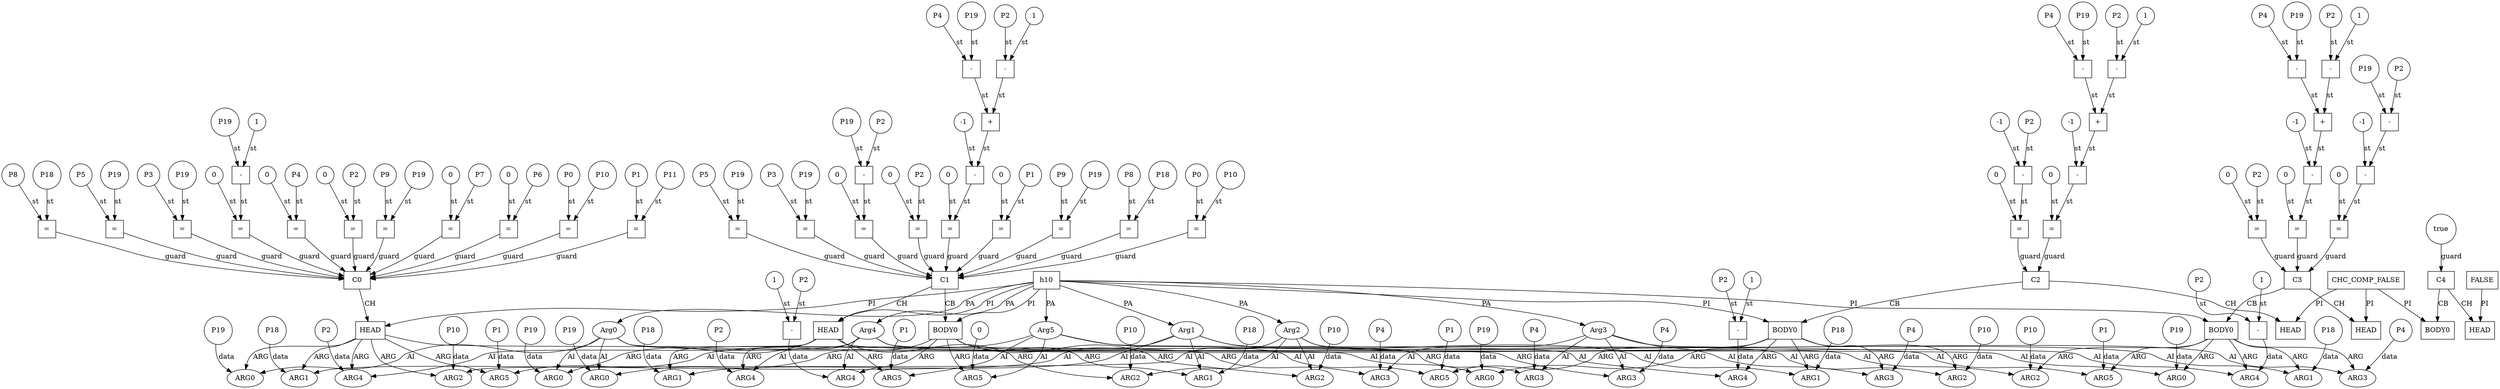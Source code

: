 // Horn Graph
digraph {
	"predicate_0" [label="h10"  nodeName="predicate_0" class=predicateName GNNNodeID=0 shape="box"]
	"predicateArgument_0" [label="Arg0"  nodeName="predicateArgument_0" class=predicateArgument GNNNodeID=1 shape="ellipse"]
		"predicate_0" -> "predicateArgument_0" [ label="PA"]
	"predicateArgument_1" [label="Arg1"  nodeName="predicateArgument_1" class=predicateArgument GNNNodeID=2 shape="ellipse"]
		"predicate_0" -> "predicateArgument_1" [ label="PA"]
	"predicateArgument_2" [label="Arg2"  nodeName="predicateArgument_2" class=predicateArgument GNNNodeID=3 shape="ellipse"]
		"predicate_0" -> "predicateArgument_2" [ label="PA"]
	"predicateArgument_3" [label="Arg3"  nodeName="predicateArgument_3" class=predicateArgument GNNNodeID=4 shape="ellipse"]
		"predicate_0" -> "predicateArgument_3" [ label="PA"]
	"predicateArgument_4" [label="Arg4"  nodeName="predicateArgument_4" class=predicateArgument GNNNodeID=5 shape="ellipse"]
		"predicate_0" -> "predicateArgument_4" [ label="PA"]
	"predicateArgument_5" [label="Arg5"  nodeName="predicateArgument_5" class=predicateArgument GNNNodeID=6 shape="ellipse"]
		"predicate_0" -> "predicateArgument_5" [ label="PA"]
	"predicate_1" [label="CHC_COMP_FALSE"  nodeName="predicate_1" class=predicateName GNNNodeID=7 shape="box"]
	"predicate_2" [label="FALSE"  nodeName="predicate_2" class=predicateName GNNNodeID=8 shape="box"]
	"clause_0" [label="C0"  nodeName="clause_0" class=clause GNNNodeID=9 shape="box"]
	">=_10" [label="="  nodeName=">=_10" class=operator GNNNodeID=10 shape="square"]
		">=_10" -> "clause_0" [ label="guard"]
	"0_11" [label="0"  nodeName="0_11" class=constant GNNNodeID=11 shape="circle"]
		"0_11" -> ">=_10" [ label="st"]
	"-_12" [label="-"  nodeName="-_12" class=operator GNNNodeID=12 shape="square"]
		"-_12" -> ">=_10" [ label="st"]
	"P19_13" [label="P19"  nodeName="P19_13" class=symbolicConstant GNNNodeID=13 shape="circle"]
		"P19_13" -> "-_12" [ label="st"]
	"1_14" [label="1"  nodeName="1_14" class=constant GNNNodeID=14 shape="circle"]
		"1_14" -> "-_12" [ label="st"]
	"=_15" [label="="  nodeName="=_15" class=operator GNNNodeID=15 shape="square"]
		"=_15" -> "clause_0" [ label="guard"]
	"0_16" [label="0"  nodeName="0_16" class=constant GNNNodeID=16 shape="circle"]
		"0_16" -> "=_15" [ label="st"]
	"P4_17" [label="P4"  nodeName="P4_17" class=symbolicConstant GNNNodeID=17 shape="circle"]
		"P4_17" -> "=_15" [ label="st"]
	"=_18" [label="="  nodeName="=_18" class=operator GNNNodeID=18 shape="square"]
		"=_18" -> "clause_0" [ label="guard"]
	"0_19" [label="0"  nodeName="0_19" class=constant GNNNodeID=19 shape="circle"]
		"0_19" -> "=_18" [ label="st"]
	"P2_20" [label="P2"  nodeName="P2_20" class=symbolicConstant GNNNodeID=20 shape="circle"]
		"P2_20" -> "=_18" [ label="st"]
	"=_21" [label="="  nodeName="=_21" class=operator GNNNodeID=21 shape="square"]
		"=_21" -> "clause_0" [ label="guard"]
	"P9_22" [label="P9"  nodeName="P9_22" class=symbolicConstant GNNNodeID=22 shape="circle"]
		"P9_22" -> "=_21" [ label="st"]
	"P19_23" [label="P19"  nodeName="P19_23" class=symbolicConstant GNNNodeID=23 shape="circle"]
		"P19_23" -> "=_21" [ label="st"]
	"=_24" [label="="  nodeName="=_24" class=operator GNNNodeID=24 shape="square"]
		"=_24" -> "clause_0" [ label="guard"]
	"0_25" [label="0"  nodeName="0_25" class=constant GNNNodeID=25 shape="circle"]
		"0_25" -> "=_24" [ label="st"]
	"P7_26" [label="P7"  nodeName="P7_26" class=symbolicConstant GNNNodeID=26 shape="circle"]
		"P7_26" -> "=_24" [ label="st"]
	"=_27" [label="="  nodeName="=_27" class=operator GNNNodeID=27 shape="square"]
		"=_27" -> "clause_0" [ label="guard"]
	"0_28" [label="0"  nodeName="0_28" class=constant GNNNodeID=28 shape="circle"]
		"0_28" -> "=_27" [ label="st"]
	"P6_29" [label="P6"  nodeName="P6_29" class=symbolicConstant GNNNodeID=29 shape="circle"]
		"P6_29" -> "=_27" [ label="st"]
	"=_30" [label="="  nodeName="=_30" class=operator GNNNodeID=30 shape="square"]
		"=_30" -> "clause_0" [ label="guard"]
	"P0_31" [label="P0"  nodeName="P0_31" class=symbolicConstant GNNNodeID=31 shape="circle"]
		"P0_31" -> "=_30" [ label="st"]
	"P10_32" [label="P10"  nodeName="P10_32" class=symbolicConstant GNNNodeID=32 shape="circle"]
		"P10_32" -> "=_30" [ label="st"]
	"=_33" [label="="  nodeName="=_33" class=operator GNNNodeID=33 shape="square"]
		"=_33" -> "clause_0" [ label="guard"]
	"P1_34" [label="P1"  nodeName="P1_34" class=symbolicConstant GNNNodeID=34 shape="circle"]
		"P1_34" -> "=_33" [ label="st"]
	"P11_35" [label="P11"  nodeName="P11_35" class=symbolicConstant GNNNodeID=35 shape="circle"]
		"P11_35" -> "=_33" [ label="st"]
	"=_36" [label="="  nodeName="=_36" class=operator GNNNodeID=36 shape="square"]
		"=_36" -> "clause_0" [ label="guard"]
	"P8_37" [label="P8"  nodeName="P8_37" class=symbolicConstant GNNNodeID=37 shape="circle"]
		"P8_37" -> "=_36" [ label="st"]
	"P18_38" [label="P18"  nodeName="P18_38" class=symbolicConstant GNNNodeID=38 shape="circle"]
		"P18_38" -> "=_36" [ label="st"]
	"=_39" [label="="  nodeName="=_39" class=operator GNNNodeID=39 shape="square"]
		"=_39" -> "clause_0" [ label="guard"]
	"P5_40" [label="P5"  nodeName="P5_40" class=symbolicConstant GNNNodeID=40 shape="circle"]
		"P5_40" -> "=_39" [ label="st"]
	"P19_41" [label="P19"  nodeName="P19_41" class=symbolicConstant GNNNodeID=41 shape="circle"]
		"P19_41" -> "=_39" [ label="st"]
	"=_42" [label="="  nodeName="=_42" class=operator GNNNodeID=42 shape="square"]
		"=_42" -> "clause_0" [ label="guard"]
	"P3_43" [label="P3"  nodeName="P3_43" class=symbolicConstant GNNNodeID=43 shape="circle"]
		"P3_43" -> "=_42" [ label="st"]
	"P19_44" [label="P19"  nodeName="P19_44" class=symbolicConstant GNNNodeID=44 shape="circle"]
		"P19_44" -> "=_42" [ label="st"]
	"clauseHead_0" [label="HEAD"  nodeName="clauseHead_0" class=clauseHead GNNNodeID=45 shape="box"]
		"clause_0" -> "clauseHead_0" [ label="CH"]
		"predicate_0" -> "clauseHead_0" [ label="PI"]
	"clauseArgument_0" [label="ARG0"  nodeName="clauseArgument_0" class=clauseArg GNNNodeID=46 shape="ellipse"]
		"clauseHead_0" -> "clauseArgument_0" [ label="ARG"]
		"predicateArgument_0" -> "clauseArgument_0" [ label="AI"]
	"P19_47" [label="P19"  nodeName="P19_47" class=symbolicConstant GNNNodeID=47 shape="circle"]
		"P19_47" -> "clauseArgument_0" [ label="data"]
	"clauseArgument_1" [label="ARG1"  nodeName="clauseArgument_1" class=clauseArg GNNNodeID=48 shape="ellipse"]
		"clauseHead_0" -> "clauseArgument_1" [ label="ARG"]
		"predicateArgument_1" -> "clauseArgument_1" [ label="AI"]
	"P18_49" [label="P18"  nodeName="P18_49" class=symbolicConstant GNNNodeID=49 shape="circle"]
		"P18_49" -> "clauseArgument_1" [ label="data"]
	"clauseArgument_2" [label="ARG2"  nodeName="clauseArgument_2" class=clauseArg GNNNodeID=50 shape="ellipse"]
		"clauseHead_0" -> "clauseArgument_2" [ label="ARG"]
		"predicateArgument_2" -> "clauseArgument_2" [ label="AI"]
	"P10_51" [label="P10"  nodeName="P10_51" class=symbolicConstant GNNNodeID=51 shape="circle"]
		"P10_51" -> "clauseArgument_2" [ label="data"]
	"clauseArgument_3" [label="ARG3"  nodeName="clauseArgument_3" class=clauseArg GNNNodeID=52 shape="ellipse"]
		"clauseHead_0" -> "clauseArgument_3" [ label="ARG"]
		"predicateArgument_3" -> "clauseArgument_3" [ label="AI"]
	"P4_53" [label="P4"  nodeName="P4_53" class=symbolicConstant GNNNodeID=53 shape="circle"]
		"P4_53" -> "clauseArgument_3" [ label="data"]
	"clauseArgument_4" [label="ARG4"  nodeName="clauseArgument_4" class=clauseArg GNNNodeID=54 shape="ellipse"]
		"clauseHead_0" -> "clauseArgument_4" [ label="ARG"]
		"predicateArgument_4" -> "clauseArgument_4" [ label="AI"]
	"P2_55" [label="P2"  nodeName="P2_55" class=symbolicConstant GNNNodeID=55 shape="circle"]
		"P2_55" -> "clauseArgument_4" [ label="data"]
	"clauseArgument_5" [label="ARG5"  nodeName="clauseArgument_5" class=clauseArg GNNNodeID=56 shape="ellipse"]
		"clauseHead_0" -> "clauseArgument_5" [ label="ARG"]
		"predicateArgument_5" -> "clauseArgument_5" [ label="AI"]
	"P1_57" [label="P1"  nodeName="P1_57" class=symbolicConstant GNNNodeID=57 shape="circle"]
		"P1_57" -> "clauseArgument_5" [ label="data"]
	"clause_1" [label="C1"  nodeName="clause_1" class=clause GNNNodeID=58 shape="box"]
	">=_59" [label="="  nodeName=">=_59" class=operator GNNNodeID=59 shape="square"]
		">=_59" -> "clause_1" [ label="guard"]
	"0_60" [label="0"  nodeName="0_60" class=constant GNNNodeID=60 shape="circle"]
		"0_60" -> ">=_59" [ label="st"]
	"-_61" [label="-"  nodeName="-_61" class=operator GNNNodeID=61 shape="square"]
		"-_61" -> ">=_59" [ label="st"]
	"P19_62" [label="P19"  nodeName="P19_62" class=symbolicConstant GNNNodeID=62 shape="circle"]
		"P19_62" -> "-_61" [ label="st"]
	"P2_63" [label="P2"  nodeName="P2_63" class=symbolicConstant GNNNodeID=63 shape="circle"]
		"P2_63" -> "-_61" [ label="st"]
	">=_64" [label="="  nodeName=">=_64" class=operator GNNNodeID=64 shape="square"]
		">=_64" -> "clause_1" [ label="guard"]
	"0_65" [label="0"  nodeName="0_65" class=constant GNNNodeID=65 shape="circle"]
		"0_65" -> ">=_64" [ label="st"]
	"P2_66" [label="P2"  nodeName="P2_66" class=symbolicConstant GNNNodeID=66 shape="circle"]
		"P2_66" -> ">=_64" [ label="st"]
	">=_67" [label="="  nodeName=">=_67" class=operator GNNNodeID=67 shape="square"]
		">=_67" -> "clause_1" [ label="guard"]
	"0_68" [label="0"  nodeName="0_68" class=constant GNNNodeID=68 shape="circle"]
		"0_68" -> ">=_67" [ label="st"]
	"-_69" [label="-"  nodeName="-_69" class=operator GNNNodeID=69 shape="square"]
		"-_69" -> ">=_67" [ label="st"]
	"-1_70" [label="-1"  nodeName="-1_70" class=constant GNNNodeID=70 shape="circle"]
		"-1_70" -> "-_69" [ label="st"]
	"+_71" [label="+"  nodeName="+_71" class=operator GNNNodeID=71 shape="square"]
		"+_71" -> "-_69" [ label="st"]
	"-_72" [label="-"  nodeName="-_72" class=operator GNNNodeID=72 shape="square"]
		"-_72" -> "+_71" [ label="st"]
	"P4_73" [label="P4"  nodeName="P4_73" class=symbolicConstant GNNNodeID=73 shape="circle"]
		"P4_73" -> "-_72" [ label="st"]
	"P19_74" [label="P19"  nodeName="P19_74" class=symbolicConstant GNNNodeID=74 shape="circle"]
		"P19_74" -> "-_72" [ label="st"]
	"-_75" [label="-"  nodeName="-_75" class=operator GNNNodeID=75 shape="square"]
		"-_75" -> "+_71" [ label="st"]
	"P2_76" [label="P2"  nodeName="P2_76" class=symbolicConstant GNNNodeID=76 shape="circle"]
		"P2_76" -> "-_75" [ label="st"]
	"1_77" [label="1"  nodeName="1_77" class=constant GNNNodeID=77 shape="circle"]
		"1_77" -> "-_75" [ label="st"]
	"=_78" [label="="  nodeName="=_78" class=operator GNNNodeID=78 shape="square"]
		"=_78" -> "clause_1" [ label="guard"]
	"0_79" [label="0"  nodeName="0_79" class=constant GNNNodeID=79 shape="circle"]
		"0_79" -> "=_78" [ label="st"]
	"P1_80" [label="P1"  nodeName="P1_80" class=symbolicConstant GNNNodeID=80 shape="circle"]
		"P1_80" -> "=_78" [ label="st"]
	"=_81" [label="="  nodeName="=_81" class=operator GNNNodeID=81 shape="square"]
		"=_81" -> "clause_1" [ label="guard"]
	"P9_82" [label="P9"  nodeName="P9_82" class=symbolicConstant GNNNodeID=82 shape="circle"]
		"P9_82" -> "=_81" [ label="st"]
	"P19_83" [label="P19"  nodeName="P19_83" class=symbolicConstant GNNNodeID=83 shape="circle"]
		"P19_83" -> "=_81" [ label="st"]
	"=_84" [label="="  nodeName="=_84" class=operator GNNNodeID=84 shape="square"]
		"=_84" -> "clause_1" [ label="guard"]
	"P8_85" [label="P8"  nodeName="P8_85" class=symbolicConstant GNNNodeID=85 shape="circle"]
		"P8_85" -> "=_84" [ label="st"]
	"P18_86" [label="P18"  nodeName="P18_86" class=symbolicConstant GNNNodeID=86 shape="circle"]
		"P18_86" -> "=_84" [ label="st"]
	"=_87" [label="="  nodeName="=_87" class=operator GNNNodeID=87 shape="square"]
		"=_87" -> "clause_1" [ label="guard"]
	"P0_88" [label="P0"  nodeName="P0_88" class=symbolicConstant GNNNodeID=88 shape="circle"]
		"P0_88" -> "=_87" [ label="st"]
	"P10_89" [label="P10"  nodeName="P10_89" class=symbolicConstant GNNNodeID=89 shape="circle"]
		"P10_89" -> "=_87" [ label="st"]
	"=_90" [label="="  nodeName="=_90" class=operator GNNNodeID=90 shape="square"]
		"=_90" -> "clause_1" [ label="guard"]
	"P5_91" [label="P5"  nodeName="P5_91" class=symbolicConstant GNNNodeID=91 shape="circle"]
		"P5_91" -> "=_90" [ label="st"]
	"P19_92" [label="P19"  nodeName="P19_92" class=symbolicConstant GNNNodeID=92 shape="circle"]
		"P19_92" -> "=_90" [ label="st"]
	"=_93" [label="="  nodeName="=_93" class=operator GNNNodeID=93 shape="square"]
		"=_93" -> "clause_1" [ label="guard"]
	"P3_94" [label="P3"  nodeName="P3_94" class=symbolicConstant GNNNodeID=94 shape="circle"]
		"P3_94" -> "=_93" [ label="st"]
	"P19_95" [label="P19"  nodeName="P19_95" class=symbolicConstant GNNNodeID=95 shape="circle"]
		"P19_95" -> "=_93" [ label="st"]
	"clauseHead_1" [label="HEAD"  nodeName="clauseHead_1" class=clauseHead GNNNodeID=96 shape="box"]
		"clause_1" -> "clauseHead_1" [ label="CH"]
		"predicate_0" -> "clauseHead_1" [ label="PI"]
	"clauseArgument_6" [label="ARG0"  nodeName="clauseArgument_6" class=clauseArg GNNNodeID=97 shape="ellipse"]
		"clauseHead_1" -> "clauseArgument_6" [ label="ARG"]
		"predicateArgument_0" -> "clauseArgument_6" [ label="AI"]
	"P19_98" [label="P19"  nodeName="P19_98" class=symbolicConstant GNNNodeID=98 shape="circle"]
		"P19_98" -> "clauseArgument_6" [ label="data"]
	"clauseArgument_7" [label="ARG1"  nodeName="clauseArgument_7" class=clauseArg GNNNodeID=99 shape="ellipse"]
		"clauseHead_1" -> "clauseArgument_7" [ label="ARG"]
		"predicateArgument_1" -> "clauseArgument_7" [ label="AI"]
	"P18_100" [label="P18"  nodeName="P18_100" class=symbolicConstant GNNNodeID=100 shape="circle"]
		"P18_100" -> "clauseArgument_7" [ label="data"]
	"clauseArgument_8" [label="ARG2"  nodeName="clauseArgument_8" class=clauseArg GNNNodeID=101 shape="ellipse"]
		"clauseHead_1" -> "clauseArgument_8" [ label="ARG"]
		"predicateArgument_2" -> "clauseArgument_8" [ label="AI"]
	"P10_102" [label="P10"  nodeName="P10_102" class=symbolicConstant GNNNodeID=102 shape="circle"]
		"P10_102" -> "clauseArgument_8" [ label="data"]
	"clauseArgument_9" [label="ARG3"  nodeName="clauseArgument_9" class=clauseArg GNNNodeID=103 shape="ellipse"]
		"clauseHead_1" -> "clauseArgument_9" [ label="ARG"]
		"predicateArgument_3" -> "clauseArgument_9" [ label="AI"]
	"P4_104" [label="P4"  nodeName="P4_104" class=symbolicConstant GNNNodeID=104 shape="circle"]
		"P4_104" -> "clauseArgument_9" [ label="data"]
	"clauseArgument_10" [label="ARG4"  nodeName="clauseArgument_10" class=clauseArg GNNNodeID=105 shape="ellipse"]
		"clauseHead_1" -> "clauseArgument_10" [ label="ARG"]
		"predicateArgument_4" -> "clauseArgument_10" [ label="AI"]
	"P2_106" [label="P2"  nodeName="P2_106" class=symbolicConstant GNNNodeID=106 shape="circle"]
		"P2_106" -> "clauseArgument_10" [ label="data"]
	"clauseArgument_11" [label="ARG5"  nodeName="clauseArgument_11" class=clauseArg GNNNodeID=107 shape="ellipse"]
		"clauseHead_1" -> "clauseArgument_11" [ label="ARG"]
		"predicateArgument_5" -> "clauseArgument_11" [ label="AI"]
	"P1_108" [label="P1"  nodeName="P1_108" class=symbolicConstant GNNNodeID=108 shape="circle"]
		"P1_108" -> "clauseArgument_11" [ label="data"]
	"clauseBody_0" [label="BODY0"  nodeName="clauseBody_0" class=clauseBody GNNNodeID=109 shape="box"]
		"clause_1" -> "clauseBody_0" [ label="CB"]
		"predicate_0" -> "clauseBody_0" [ label="PI"]
	"clauseArgument_12" [label="ARG0"  nodeName="clauseArgument_12" class=clauseArg GNNNodeID=110 shape="ellipse"]
		"clauseBody_0" -> "clauseArgument_12" [ label="ARG"]
		"predicateArgument_0" -> "clauseArgument_12" [ label="AI"]
	"P19_111" [label="P19"  nodeName="P19_111" class=symbolicConstant GNNNodeID=111 shape="circle"]
		"P19_111" -> "clauseArgument_12" [ label="data"]
	"clauseArgument_13" [label="ARG1"  nodeName="clauseArgument_13" class=clauseArg GNNNodeID=112 shape="ellipse"]
		"clauseBody_0" -> "clauseArgument_13" [ label="ARG"]
		"predicateArgument_1" -> "clauseArgument_13" [ label="AI"]
	"P18_113" [label="P18"  nodeName="P18_113" class=symbolicConstant GNNNodeID=113 shape="circle"]
		"P18_113" -> "clauseArgument_13" [ label="data"]
	"clauseArgument_14" [label="ARG2"  nodeName="clauseArgument_14" class=clauseArg GNNNodeID=114 shape="ellipse"]
		"clauseBody_0" -> "clauseArgument_14" [ label="ARG"]
		"predicateArgument_2" -> "clauseArgument_14" [ label="AI"]
	"P10_115" [label="P10"  nodeName="P10_115" class=symbolicConstant GNNNodeID=115 shape="circle"]
		"P10_115" -> "clauseArgument_14" [ label="data"]
	"clauseArgument_15" [label="ARG3"  nodeName="clauseArgument_15" class=clauseArg GNNNodeID=116 shape="ellipse"]
		"clauseBody_0" -> "clauseArgument_15" [ label="ARG"]
		"predicateArgument_3" -> "clauseArgument_15" [ label="AI"]
	"P4_117" [label="P4"  nodeName="P4_117" class=symbolicConstant GNNNodeID=117 shape="circle"]
		"P4_117" -> "clauseArgument_15" [ label="data"]
	"clauseArgument_16" [label="ARG4"  nodeName="clauseArgument_16" class=clauseArg GNNNodeID=118 shape="ellipse"]
		"clauseBody_0" -> "clauseArgument_16" [ label="ARG"]
		"predicateArgument_4" -> "clauseArgument_16" [ label="AI"]
	"-_119" [label="-"  nodeName="-_119" class=operator GNNNodeID=119 shape="square"]
		"-_119" -> "clauseArgument_16" [ label="data"]
	"P2_120" [label="P2"  nodeName="P2_120" class=symbolicConstant GNNNodeID=120 shape="circle"]
		"P2_120" -> "-_119" [ label="st"]
	"1_121" [label="1"  nodeName="1_121" class=constant GNNNodeID=121 shape="circle"]
		"1_121" -> "-_119" [ label="st"]
	"clauseArgument_17" [label="ARG5"  nodeName="clauseArgument_17" class=clauseArg GNNNodeID=122 shape="ellipse"]
		"clauseBody_0" -> "clauseArgument_17" [ label="ARG"]
		"predicateArgument_5" -> "clauseArgument_17" [ label="AI"]
	"0_123" [label="0"  nodeName="0_123" class=constant GNNNodeID=123 shape="circle"]
		"0_123" -> "clauseArgument_17" [ label="data"]
	"clause_2" [label="C2"  nodeName="clause_2" class=clause GNNNodeID=124 shape="box"]
	">=_125" [label="="  nodeName=">=_125" class=operator GNNNodeID=125 shape="square"]
		">=_125" -> "clause_2" [ label="guard"]
	"0_126" [label="0"  nodeName="0_126" class=constant GNNNodeID=126 shape="circle"]
		"0_126" -> ">=_125" [ label="st"]
	"-_127" [label="-"  nodeName="-_127" class=operator GNNNodeID=127 shape="square"]
		"-_127" -> ">=_125" [ label="st"]
	"-1_128" [label="-1"  nodeName="-1_128" class=constant GNNNodeID=128 shape="circle"]
		"-1_128" -> "-_127" [ label="st"]
	"P2_129" [label="P2"  nodeName="P2_129" class=symbolicConstant GNNNodeID=129 shape="circle"]
		"P2_129" -> "-_127" [ label="st"]
	">=_130" [label="="  nodeName=">=_130" class=operator GNNNodeID=130 shape="square"]
		">=_130" -> "clause_2" [ label="guard"]
	"0_131" [label="0"  nodeName="0_131" class=constant GNNNodeID=131 shape="circle"]
		"0_131" -> ">=_130" [ label="st"]
	"-_132" [label="-"  nodeName="-_132" class=operator GNNNodeID=132 shape="square"]
		"-_132" -> ">=_130" [ label="st"]
	"-1_133" [label="-1"  nodeName="-1_133" class=constant GNNNodeID=133 shape="circle"]
		"-1_133" -> "-_132" [ label="st"]
	"+_134" [label="+"  nodeName="+_134" class=operator GNNNodeID=134 shape="square"]
		"+_134" -> "-_132" [ label="st"]
	"-_135" [label="-"  nodeName="-_135" class=operator GNNNodeID=135 shape="square"]
		"-_135" -> "+_134" [ label="st"]
	"P4_136" [label="P4"  nodeName="P4_136" class=symbolicConstant GNNNodeID=136 shape="circle"]
		"P4_136" -> "-_135" [ label="st"]
	"P19_137" [label="P19"  nodeName="P19_137" class=symbolicConstant GNNNodeID=137 shape="circle"]
		"P19_137" -> "-_135" [ label="st"]
	"-_138" [label="-"  nodeName="-_138" class=operator GNNNodeID=138 shape="square"]
		"-_138" -> "+_134" [ label="st"]
	"P2_139" [label="P2"  nodeName="P2_139" class=symbolicConstant GNNNodeID=139 shape="circle"]
		"P2_139" -> "-_138" [ label="st"]
	"1_140" [label="1"  nodeName="1_140" class=constant GNNNodeID=140 shape="circle"]
		"1_140" -> "-_138" [ label="st"]
	"clauseHead_2" [label="HEAD"  nodeName="clauseHead_2" class=clauseHead GNNNodeID=141 shape="box"]
		"clause_2" -> "clauseHead_2" [ label="CH"]
		"predicate_1" -> "clauseHead_2" [ label="PI"]
	"clauseBody_1" [label="BODY0"  nodeName="clauseBody_1" class=clauseBody GNNNodeID=142 shape="box"]
		"clause_2" -> "clauseBody_1" [ label="CB"]
		"predicate_0" -> "clauseBody_1" [ label="PI"]
	"clauseArgument_18" [label="ARG0"  nodeName="clauseArgument_18" class=clauseArg GNNNodeID=143 shape="ellipse"]
		"clauseBody_1" -> "clauseArgument_18" [ label="ARG"]
		"predicateArgument_0" -> "clauseArgument_18" [ label="AI"]
	"P19_144" [label="P19"  nodeName="P19_144" class=symbolicConstant GNNNodeID=144 shape="circle"]
		"P19_144" -> "clauseArgument_18" [ label="data"]
	"clauseArgument_19" [label="ARG1"  nodeName="clauseArgument_19" class=clauseArg GNNNodeID=145 shape="ellipse"]
		"clauseBody_1" -> "clauseArgument_19" [ label="ARG"]
		"predicateArgument_1" -> "clauseArgument_19" [ label="AI"]
	"P18_146" [label="P18"  nodeName="P18_146" class=symbolicConstant GNNNodeID=146 shape="circle"]
		"P18_146" -> "clauseArgument_19" [ label="data"]
	"clauseArgument_20" [label="ARG2"  nodeName="clauseArgument_20" class=clauseArg GNNNodeID=147 shape="ellipse"]
		"clauseBody_1" -> "clauseArgument_20" [ label="ARG"]
		"predicateArgument_2" -> "clauseArgument_20" [ label="AI"]
	"P10_148" [label="P10"  nodeName="P10_148" class=symbolicConstant GNNNodeID=148 shape="circle"]
		"P10_148" -> "clauseArgument_20" [ label="data"]
	"clauseArgument_21" [label="ARG3"  nodeName="clauseArgument_21" class=clauseArg GNNNodeID=149 shape="ellipse"]
		"clauseBody_1" -> "clauseArgument_21" [ label="ARG"]
		"predicateArgument_3" -> "clauseArgument_21" [ label="AI"]
	"P4_150" [label="P4"  nodeName="P4_150" class=symbolicConstant GNNNodeID=150 shape="circle"]
		"P4_150" -> "clauseArgument_21" [ label="data"]
	"clauseArgument_22" [label="ARG4"  nodeName="clauseArgument_22" class=clauseArg GNNNodeID=151 shape="ellipse"]
		"clauseBody_1" -> "clauseArgument_22" [ label="ARG"]
		"predicateArgument_4" -> "clauseArgument_22" [ label="AI"]
	"-_152" [label="-"  nodeName="-_152" class=operator GNNNodeID=152 shape="square"]
		"-_152" -> "clauseArgument_22" [ label="data"]
	"P2_153" [label="P2"  nodeName="P2_153" class=symbolicConstant GNNNodeID=153 shape="circle"]
		"P2_153" -> "-_152" [ label="st"]
	"1_154" [label="1"  nodeName="1_154" class=constant GNNNodeID=154 shape="circle"]
		"1_154" -> "-_152" [ label="st"]
	"clauseArgument_23" [label="ARG5"  nodeName="clauseArgument_23" class=clauseArg GNNNodeID=155 shape="ellipse"]
		"clauseBody_1" -> "clauseArgument_23" [ label="ARG"]
		"predicateArgument_5" -> "clauseArgument_23" [ label="AI"]
	"P1_156" [label="P1"  nodeName="P1_156" class=symbolicConstant GNNNodeID=156 shape="circle"]
		"P1_156" -> "clauseArgument_23" [ label="data"]
	"clause_3" [label="C3"  nodeName="clause_3" class=clause GNNNodeID=157 shape="box"]
	">=_158" [label="="  nodeName=">=_158" class=operator GNNNodeID=158 shape="square"]
		">=_158" -> "clause_3" [ label="guard"]
	"0_159" [label="0"  nodeName="0_159" class=constant GNNNodeID=159 shape="circle"]
		"0_159" -> ">=_158" [ label="st"]
	"-_160" [label="-"  nodeName="-_160" class=operator GNNNodeID=160 shape="square"]
		"-_160" -> ">=_158" [ label="st"]
	"-1_161" [label="-1"  nodeName="-1_161" class=constant GNNNodeID=161 shape="circle"]
		"-1_161" -> "-_160" [ label="st"]
	"-_162" [label="-"  nodeName="-_162" class=operator GNNNodeID=162 shape="square"]
		"-_162" -> "-_160" [ label="st"]
	"P19_163" [label="P19"  nodeName="P19_163" class=symbolicConstant GNNNodeID=163 shape="circle"]
		"P19_163" -> "-_162" [ label="st"]
	"P2_164" [label="P2"  nodeName="P2_164" class=symbolicConstant GNNNodeID=164 shape="circle"]
		"P2_164" -> "-_162" [ label="st"]
	">=_165" [label="="  nodeName=">=_165" class=operator GNNNodeID=165 shape="square"]
		">=_165" -> "clause_3" [ label="guard"]
	"0_166" [label="0"  nodeName="0_166" class=constant GNNNodeID=166 shape="circle"]
		"0_166" -> ">=_165" [ label="st"]
	"P2_167" [label="P2"  nodeName="P2_167" class=symbolicConstant GNNNodeID=167 shape="circle"]
		"P2_167" -> ">=_165" [ label="st"]
	">=_168" [label="="  nodeName=">=_168" class=operator GNNNodeID=168 shape="square"]
		">=_168" -> "clause_3" [ label="guard"]
	"0_169" [label="0"  nodeName="0_169" class=constant GNNNodeID=169 shape="circle"]
		"0_169" -> ">=_168" [ label="st"]
	"-_170" [label="-"  nodeName="-_170" class=operator GNNNodeID=170 shape="square"]
		"-_170" -> ">=_168" [ label="st"]
	"-1_171" [label="-1"  nodeName="-1_171" class=constant GNNNodeID=171 shape="circle"]
		"-1_171" -> "-_170" [ label="st"]
	"+_172" [label="+"  nodeName="+_172" class=operator GNNNodeID=172 shape="square"]
		"+_172" -> "-_170" [ label="st"]
	"-_173" [label="-"  nodeName="-_173" class=operator GNNNodeID=173 shape="square"]
		"-_173" -> "+_172" [ label="st"]
	"P4_174" [label="P4"  nodeName="P4_174" class=symbolicConstant GNNNodeID=174 shape="circle"]
		"P4_174" -> "-_173" [ label="st"]
	"P19_175" [label="P19"  nodeName="P19_175" class=symbolicConstant GNNNodeID=175 shape="circle"]
		"P19_175" -> "-_173" [ label="st"]
	"-_176" [label="-"  nodeName="-_176" class=operator GNNNodeID=176 shape="square"]
		"-_176" -> "+_172" [ label="st"]
	"P2_177" [label="P2"  nodeName="P2_177" class=symbolicConstant GNNNodeID=177 shape="circle"]
		"P2_177" -> "-_176" [ label="st"]
	"1_178" [label="1"  nodeName="1_178" class=constant GNNNodeID=178 shape="circle"]
		"1_178" -> "-_176" [ label="st"]
	"clauseHead_3" [label="HEAD"  nodeName="clauseHead_3" class=clauseHead GNNNodeID=179 shape="box"]
		"clause_3" -> "clauseHead_3" [ label="CH"]
		"predicate_1" -> "clauseHead_3" [ label="PI"]
	"clauseBody_2" [label="BODY0"  nodeName="clauseBody_2" class=clauseBody GNNNodeID=180 shape="box"]
		"clause_3" -> "clauseBody_2" [ label="CB"]
		"predicate_0" -> "clauseBody_2" [ label="PI"]
	"clauseArgument_24" [label="ARG0"  nodeName="clauseArgument_24" class=clauseArg GNNNodeID=181 shape="ellipse"]
		"clauseBody_2" -> "clauseArgument_24" [ label="ARG"]
		"predicateArgument_0" -> "clauseArgument_24" [ label="AI"]
	"P19_182" [label="P19"  nodeName="P19_182" class=symbolicConstant GNNNodeID=182 shape="circle"]
		"P19_182" -> "clauseArgument_24" [ label="data"]
	"clauseArgument_25" [label="ARG1"  nodeName="clauseArgument_25" class=clauseArg GNNNodeID=183 shape="ellipse"]
		"clauseBody_2" -> "clauseArgument_25" [ label="ARG"]
		"predicateArgument_1" -> "clauseArgument_25" [ label="AI"]
	"P18_184" [label="P18"  nodeName="P18_184" class=symbolicConstant GNNNodeID=184 shape="circle"]
		"P18_184" -> "clauseArgument_25" [ label="data"]
	"clauseArgument_26" [label="ARG2"  nodeName="clauseArgument_26" class=clauseArg GNNNodeID=185 shape="ellipse"]
		"clauseBody_2" -> "clauseArgument_26" [ label="ARG"]
		"predicateArgument_2" -> "clauseArgument_26" [ label="AI"]
	"P10_186" [label="P10"  nodeName="P10_186" class=symbolicConstant GNNNodeID=186 shape="circle"]
		"P10_186" -> "clauseArgument_26" [ label="data"]
	"clauseArgument_27" [label="ARG3"  nodeName="clauseArgument_27" class=clauseArg GNNNodeID=187 shape="ellipse"]
		"clauseBody_2" -> "clauseArgument_27" [ label="ARG"]
		"predicateArgument_3" -> "clauseArgument_27" [ label="AI"]
	"P4_188" [label="P4"  nodeName="P4_188" class=symbolicConstant GNNNodeID=188 shape="circle"]
		"P4_188" -> "clauseArgument_27" [ label="data"]
	"clauseArgument_28" [label="ARG4"  nodeName="clauseArgument_28" class=clauseArg GNNNodeID=189 shape="ellipse"]
		"clauseBody_2" -> "clauseArgument_28" [ label="ARG"]
		"predicateArgument_4" -> "clauseArgument_28" [ label="AI"]
	"-_190" [label="-"  nodeName="-_190" class=operator GNNNodeID=190 shape="square"]
		"-_190" -> "clauseArgument_28" [ label="data"]
	"P2_191" [label="P2"  nodeName="P2_191" class=symbolicConstant GNNNodeID=191 shape="circle"]
		"P2_191" -> "-_190" [ label="st"]
	"1_192" [label="1"  nodeName="1_192" class=constant GNNNodeID=192 shape="circle"]
		"1_192" -> "-_190" [ label="st"]
	"clauseArgument_29" [label="ARG5"  nodeName="clauseArgument_29" class=clauseArg GNNNodeID=193 shape="ellipse"]
		"clauseBody_2" -> "clauseArgument_29" [ label="ARG"]
		"predicateArgument_5" -> "clauseArgument_29" [ label="AI"]
	"P1_194" [label="P1"  nodeName="P1_194" class=symbolicConstant GNNNodeID=194 shape="circle"]
		"P1_194" -> "clauseArgument_29" [ label="data"]
	"clause_4" [label="C4"  nodeName="clause_4" class=clause GNNNodeID=195 shape="box"]
	"true_196" [label="true"  nodeName="true_196" class=constant GNNNodeID=196 shape="circle"]
		"true_196" -> "clause_4" [ label="guard"]
	"clauseHead_4" [label="HEAD"  nodeName="clauseHead_4" class=clauseHead GNNNodeID=197 shape="box"]
		"clause_4" -> "clauseHead_4" [ label="CH"]
		"predicate_2" -> "clauseHead_4" [ label="PI"]
	"clauseBody_3" [label="BODY0"  nodeName="clauseBody_3" class=clauseBody GNNNodeID=198 shape="box"]
		"clause_4" -> "clauseBody_3" [ label="CB"]
		"predicate_1" -> "clauseBody_3" [ label="PI"]
}

